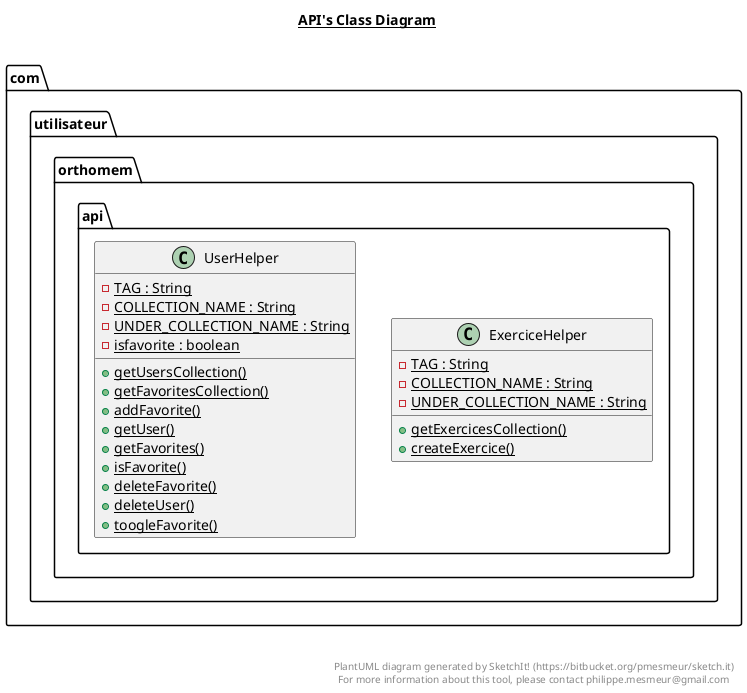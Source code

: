 @startuml

title __API's Class Diagram__\n

  package com.utilisateur.orthomem {
    package com.utilisateur.orthomem.api {
      class ExerciceHelper {
          {static} - TAG : String
          {static} - COLLECTION_NAME : String
          {static} - UNDER_COLLECTION_NAME : String
          {static} + getExercicesCollection()
          {static} + createExercice()
      }
    }
  }
  

  package com.utilisateur.orthomem {
    package com.utilisateur.orthomem.api {
      class UserHelper {
          {static} - TAG : String
          {static} - COLLECTION_NAME : String
          {static} - UNDER_COLLECTION_NAME : String
          {static} - isfavorite : boolean
          {static} + getUsersCollection()
          {static} + getFavoritesCollection()
          {static} + addFavorite()
          {static} + getUser()
          {static} + getFavorites()
          {static} + isFavorite()
          {static} + deleteFavorite()
          {static} + deleteUser()
          {static} + toogleFavorite()
      }
    }
  }
  



right footer


PlantUML diagram generated by SketchIt! (https://bitbucket.org/pmesmeur/sketch.it)
For more information about this tool, please contact philippe.mesmeur@gmail.com
endfooter

@enduml
